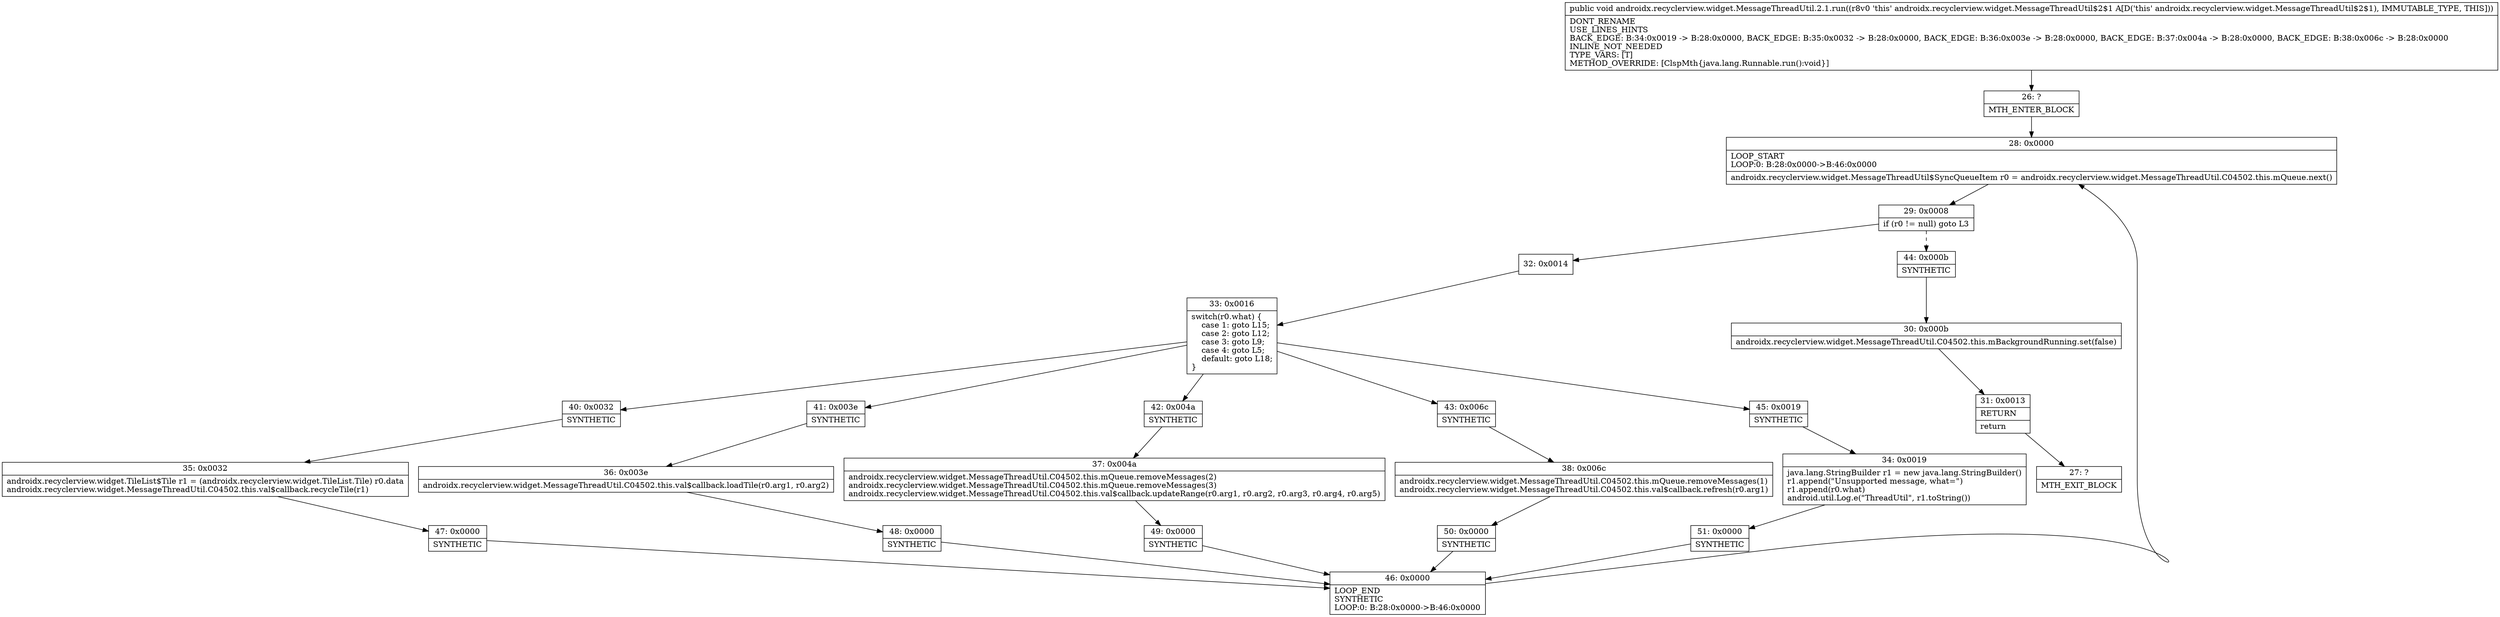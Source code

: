 digraph "CFG forandroidx.recyclerview.widget.MessageThreadUtil.2.1.run()V" {
Node_26 [shape=record,label="{26\:\ ?|MTH_ENTER_BLOCK\l}"];
Node_28 [shape=record,label="{28\:\ 0x0000|LOOP_START\lLOOP:0: B:28:0x0000\-\>B:46:0x0000\l|androidx.recyclerview.widget.MessageThreadUtil$SyncQueueItem r0 = androidx.recyclerview.widget.MessageThreadUtil.C04502.this.mQueue.next()\l}"];
Node_29 [shape=record,label="{29\:\ 0x0008|if (r0 != null) goto L3\l}"];
Node_32 [shape=record,label="{32\:\ 0x0014}"];
Node_33 [shape=record,label="{33\:\ 0x0016|switch(r0.what) \{\l    case 1: goto L15;\l    case 2: goto L12;\l    case 3: goto L9;\l    case 4: goto L5;\l    default: goto L18;\l\}\l}"];
Node_40 [shape=record,label="{40\:\ 0x0032|SYNTHETIC\l}"];
Node_35 [shape=record,label="{35\:\ 0x0032|androidx.recyclerview.widget.TileList$Tile r1 = (androidx.recyclerview.widget.TileList.Tile) r0.data\landroidx.recyclerview.widget.MessageThreadUtil.C04502.this.val$callback.recycleTile(r1)\l}"];
Node_47 [shape=record,label="{47\:\ 0x0000|SYNTHETIC\l}"];
Node_46 [shape=record,label="{46\:\ 0x0000|LOOP_END\lSYNTHETIC\lLOOP:0: B:28:0x0000\-\>B:46:0x0000\l}"];
Node_41 [shape=record,label="{41\:\ 0x003e|SYNTHETIC\l}"];
Node_36 [shape=record,label="{36\:\ 0x003e|androidx.recyclerview.widget.MessageThreadUtil.C04502.this.val$callback.loadTile(r0.arg1, r0.arg2)\l}"];
Node_48 [shape=record,label="{48\:\ 0x0000|SYNTHETIC\l}"];
Node_42 [shape=record,label="{42\:\ 0x004a|SYNTHETIC\l}"];
Node_37 [shape=record,label="{37\:\ 0x004a|androidx.recyclerview.widget.MessageThreadUtil.C04502.this.mQueue.removeMessages(2)\landroidx.recyclerview.widget.MessageThreadUtil.C04502.this.mQueue.removeMessages(3)\landroidx.recyclerview.widget.MessageThreadUtil.C04502.this.val$callback.updateRange(r0.arg1, r0.arg2, r0.arg3, r0.arg4, r0.arg5)\l}"];
Node_49 [shape=record,label="{49\:\ 0x0000|SYNTHETIC\l}"];
Node_43 [shape=record,label="{43\:\ 0x006c|SYNTHETIC\l}"];
Node_38 [shape=record,label="{38\:\ 0x006c|androidx.recyclerview.widget.MessageThreadUtil.C04502.this.mQueue.removeMessages(1)\landroidx.recyclerview.widget.MessageThreadUtil.C04502.this.val$callback.refresh(r0.arg1)\l}"];
Node_50 [shape=record,label="{50\:\ 0x0000|SYNTHETIC\l}"];
Node_45 [shape=record,label="{45\:\ 0x0019|SYNTHETIC\l}"];
Node_34 [shape=record,label="{34\:\ 0x0019|java.lang.StringBuilder r1 = new java.lang.StringBuilder()\lr1.append(\"Unsupported message, what=\")\lr1.append(r0.what)\landroid.util.Log.e(\"ThreadUtil\", r1.toString())\l}"];
Node_51 [shape=record,label="{51\:\ 0x0000|SYNTHETIC\l}"];
Node_44 [shape=record,label="{44\:\ 0x000b|SYNTHETIC\l}"];
Node_30 [shape=record,label="{30\:\ 0x000b|androidx.recyclerview.widget.MessageThreadUtil.C04502.this.mBackgroundRunning.set(false)\l}"];
Node_31 [shape=record,label="{31\:\ 0x0013|RETURN\l|return\l}"];
Node_27 [shape=record,label="{27\:\ ?|MTH_EXIT_BLOCK\l}"];
MethodNode[shape=record,label="{public void androidx.recyclerview.widget.MessageThreadUtil.2.1.run((r8v0 'this' androidx.recyclerview.widget.MessageThreadUtil$2$1 A[D('this' androidx.recyclerview.widget.MessageThreadUtil$2$1), IMMUTABLE_TYPE, THIS]))  | DONT_RENAME\lUSE_LINES_HINTS\lBACK_EDGE: B:34:0x0019 \-\> B:28:0x0000, BACK_EDGE: B:35:0x0032 \-\> B:28:0x0000, BACK_EDGE: B:36:0x003e \-\> B:28:0x0000, BACK_EDGE: B:37:0x004a \-\> B:28:0x0000, BACK_EDGE: B:38:0x006c \-\> B:28:0x0000\lINLINE_NOT_NEEDED\lTYPE_VARS: [T]\lMETHOD_OVERRIDE: [ClspMth\{java.lang.Runnable.run():void\}]\l}"];
MethodNode -> Node_26;Node_26 -> Node_28;
Node_28 -> Node_29;
Node_29 -> Node_32;
Node_29 -> Node_44[style=dashed];
Node_32 -> Node_33;
Node_33 -> Node_40;
Node_33 -> Node_41;
Node_33 -> Node_42;
Node_33 -> Node_43;
Node_33 -> Node_45;
Node_40 -> Node_35;
Node_35 -> Node_47;
Node_47 -> Node_46;
Node_46 -> Node_28;
Node_41 -> Node_36;
Node_36 -> Node_48;
Node_48 -> Node_46;
Node_42 -> Node_37;
Node_37 -> Node_49;
Node_49 -> Node_46;
Node_43 -> Node_38;
Node_38 -> Node_50;
Node_50 -> Node_46;
Node_45 -> Node_34;
Node_34 -> Node_51;
Node_51 -> Node_46;
Node_44 -> Node_30;
Node_30 -> Node_31;
Node_31 -> Node_27;
}

